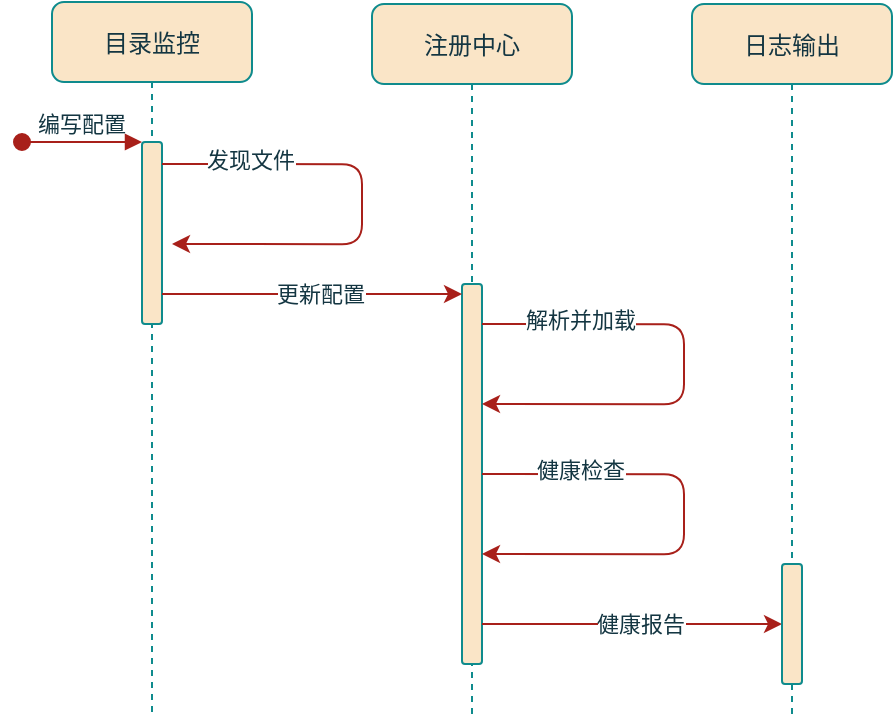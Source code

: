 <mxfile version="20.5.1" type="github">
  <diagram id="kgpKYQtTHZ0yAKxKKP6v" name="Page-1">
    <mxGraphModel dx="740" dy="389" grid="0" gridSize="10" guides="1" tooltips="1" connect="0" arrows="0" fold="1" page="1" pageScale="1" pageWidth="850" pageHeight="1100" background="none" math="0" shadow="0">
      <root>
        <mxCell id="0" />
        <mxCell id="1" parent="0" />
        <mxCell id="3nuBFxr9cyL0pnOWT2aG-1" value="目录监控" style="shape=umlLifeline;perimeter=lifelinePerimeter;container=0;collapsible=0;recursiveResize=0;rounded=1;shadow=0;strokeWidth=1;fillColor=#FAE5C7;strokeColor=#0F8B8D;fontColor=#143642;" parent="1" vertex="1">
          <mxGeometry x="110" y="79" width="100" height="355" as="geometry" />
        </mxCell>
        <mxCell id="3nuBFxr9cyL0pnOWT2aG-5" value="注册中心" style="shape=umlLifeline;perimeter=lifelinePerimeter;container=1;collapsible=0;recursiveResize=0;rounded=1;shadow=0;strokeWidth=1;fillColor=#FAE5C7;strokeColor=#0F8B8D;fontColor=#143642;" parent="1" vertex="1">
          <mxGeometry x="270" y="80" width="100" height="355" as="geometry" />
        </mxCell>
        <mxCell id="3nuBFxr9cyL0pnOWT2aG-6" value="" style="points=[];perimeter=orthogonalPerimeter;rounded=1;shadow=0;strokeWidth=1;fillColor=#FAE5C7;strokeColor=#0F8B8D;fontColor=#143642;" parent="3nuBFxr9cyL0pnOWT2aG-5" vertex="1">
          <mxGeometry x="45" y="140" width="10" height="190" as="geometry" />
        </mxCell>
        <mxCell id="3nuBFxr9cyL0pnOWT2aG-2" value="" style="points=[];perimeter=orthogonalPerimeter;rounded=1;shadow=0;strokeWidth=1;fillColor=#FAE5C7;strokeColor=#0F8B8D;fontColor=#143642;" parent="1" vertex="1">
          <mxGeometry x="155" y="149" width="10" height="91" as="geometry" />
        </mxCell>
        <mxCell id="yaWVrM5PwEbp6hIA1xA8-7" value="" style="endArrow=classic;html=1;rounded=1;shadow=0;labelBackgroundColor=none;strokeColor=#A8201A;strokeWidth=1;fontFamily=Helvetica;fontSize=11;fontColor=#143642;endSize=6;shape=connector;entryX=-0.048;entryY=0.521;entryDx=0;entryDy=0;entryPerimeter=0;" edge="1" parent="1">
          <mxGeometry width="50" height="50" relative="1" as="geometry">
            <mxPoint x="165" y="225" as="sourcePoint" />
            <mxPoint x="315" y="225" as="targetPoint" />
          </mxGeometry>
        </mxCell>
        <mxCell id="yaWVrM5PwEbp6hIA1xA8-10" value="更新配置" style="edgeLabel;html=1;align=center;verticalAlign=middle;resizable=0;points=[];fontSize=11;fontFamily=Helvetica;fontColor=#143642;" vertex="1" connectable="0" parent="yaWVrM5PwEbp6hIA1xA8-7">
          <mxGeometry x="-0.023" relative="1" as="geometry">
            <mxPoint x="5" as="offset" />
          </mxGeometry>
        </mxCell>
        <mxCell id="3nuBFxr9cyL0pnOWT2aG-3" value="编写配置" style="verticalAlign=bottom;startArrow=oval;endArrow=block;startSize=8;shadow=0;strokeWidth=1;labelBackgroundColor=none;strokeColor=#A8201A;fontColor=#143642;rounded=1;" parent="1" target="3nuBFxr9cyL0pnOWT2aG-2" edge="1">
          <mxGeometry relative="1" as="geometry">
            <mxPoint x="95" y="149" as="sourcePoint" />
          </mxGeometry>
        </mxCell>
        <mxCell id="yaWVrM5PwEbp6hIA1xA8-3" value="" style="endArrow=classic;html=1;rounded=1;shadow=0;labelBackgroundColor=none;strokeColor=#A8201A;strokeWidth=1;fontFamily=Helvetica;fontSize=11;fontColor=#143642;endSize=6;shape=connector;exitX=0.995;exitY=0.052;exitDx=0;exitDy=0;exitPerimeter=0;" edge="1" parent="1">
          <mxGeometry width="50" height="50" relative="1" as="geometry">
            <mxPoint x="165" y="160" as="sourcePoint" />
            <mxPoint x="170" y="200" as="targetPoint" />
            <Array as="points">
              <mxPoint x="265" y="160.11" />
              <mxPoint x="265" y="200.11" />
            </Array>
          </mxGeometry>
        </mxCell>
        <mxCell id="yaWVrM5PwEbp6hIA1xA8-5" value="发现文件" style="edgeLabel;html=1;align=center;verticalAlign=middle;resizable=0;points=[];fontSize=11;fontFamily=Helvetica;fontColor=#143642;" vertex="1" connectable="0" parent="yaWVrM5PwEbp6hIA1xA8-3">
          <mxGeometry x="-0.629" y="2" relative="1" as="geometry">
            <mxPoint as="offset" />
          </mxGeometry>
        </mxCell>
        <mxCell id="yaWVrM5PwEbp6hIA1xA8-11" value="" style="endArrow=classic;html=1;rounded=1;shadow=0;labelBackgroundColor=none;strokeColor=#A8201A;strokeWidth=1;fontFamily=Helvetica;fontSize=11;fontColor=#143642;endSize=6;shape=connector;exitX=0.995;exitY=0.052;exitDx=0;exitDy=0;exitPerimeter=0;entryX=1.156;entryY=0.269;entryDx=0;entryDy=0;entryPerimeter=0;" edge="1" parent="1">
          <mxGeometry width="50" height="50" relative="1" as="geometry">
            <mxPoint x="325" y="240" as="sourcePoint" />
            <mxPoint x="325" y="280" as="targetPoint" />
            <Array as="points">
              <mxPoint x="426" y="240.11" />
              <mxPoint x="426" y="280.11" />
            </Array>
          </mxGeometry>
        </mxCell>
        <mxCell id="yaWVrM5PwEbp6hIA1xA8-12" value="解析并加载" style="edgeLabel;html=1;align=center;verticalAlign=middle;resizable=0;points=[];fontSize=11;fontFamily=Helvetica;fontColor=#143642;" vertex="1" connectable="0" parent="yaWVrM5PwEbp6hIA1xA8-11">
          <mxGeometry x="-0.6" y="2" relative="1" as="geometry">
            <mxPoint as="offset" />
          </mxGeometry>
        </mxCell>
        <mxCell id="yaWVrM5PwEbp6hIA1xA8-14" value="" style="endArrow=classic;html=1;rounded=1;shadow=0;labelBackgroundColor=none;strokeColor=#A8201A;strokeWidth=1;fontFamily=Helvetica;fontSize=11;fontColor=#143642;endSize=6;shape=connector;entryX=-0.048;entryY=0.521;entryDx=0;entryDy=0;entryPerimeter=0;" edge="1" parent="1">
          <mxGeometry width="50" height="50" relative="1" as="geometry">
            <mxPoint x="325" y="390" as="sourcePoint" />
            <mxPoint x="475" y="390" as="targetPoint" />
          </mxGeometry>
        </mxCell>
        <mxCell id="yaWVrM5PwEbp6hIA1xA8-15" value="健康报告" style="edgeLabel;html=1;align=center;verticalAlign=middle;resizable=0;points=[];fontSize=11;fontFamily=Helvetica;fontColor=#143642;" vertex="1" connectable="0" parent="yaWVrM5PwEbp6hIA1xA8-14">
          <mxGeometry x="-0.023" relative="1" as="geometry">
            <mxPoint x="5" as="offset" />
          </mxGeometry>
        </mxCell>
        <mxCell id="yaWVrM5PwEbp6hIA1xA8-16" value="" style="endArrow=classic;html=1;rounded=1;shadow=0;labelBackgroundColor=none;strokeColor=#A8201A;strokeWidth=1;fontFamily=Helvetica;fontSize=11;fontColor=#143642;endSize=6;shape=connector;exitX=0.995;exitY=0.052;exitDx=0;exitDy=0;exitPerimeter=0;entryX=1.156;entryY=0.269;entryDx=0;entryDy=0;entryPerimeter=0;" edge="1" parent="1">
          <mxGeometry width="50" height="50" relative="1" as="geometry">
            <mxPoint x="325" y="315" as="sourcePoint" />
            <mxPoint x="325" y="355" as="targetPoint" />
            <Array as="points">
              <mxPoint x="426" y="315.11" />
              <mxPoint x="426" y="355.11" />
            </Array>
          </mxGeometry>
        </mxCell>
        <mxCell id="yaWVrM5PwEbp6hIA1xA8-17" value="健康检查" style="edgeLabel;html=1;align=center;verticalAlign=middle;resizable=0;points=[];fontSize=11;fontFamily=Helvetica;fontColor=#143642;" vertex="1" connectable="0" parent="yaWVrM5PwEbp6hIA1xA8-16">
          <mxGeometry x="-0.6" y="2" relative="1" as="geometry">
            <mxPoint as="offset" />
          </mxGeometry>
        </mxCell>
        <mxCell id="yaWVrM5PwEbp6hIA1xA8-18" value="日志输出" style="shape=umlLifeline;perimeter=lifelinePerimeter;container=1;collapsible=0;recursiveResize=0;rounded=1;shadow=0;strokeWidth=1;fillColor=#FAE5C7;strokeColor=#0F8B8D;fontColor=#143642;" vertex="1" parent="1">
          <mxGeometry x="430" y="80" width="100" height="355" as="geometry" />
        </mxCell>
        <mxCell id="yaWVrM5PwEbp6hIA1xA8-19" value="" style="points=[];perimeter=orthogonalPerimeter;rounded=1;shadow=0;strokeWidth=1;fillColor=#FAE5C7;strokeColor=#0F8B8D;fontColor=#143642;" vertex="1" parent="yaWVrM5PwEbp6hIA1xA8-18">
          <mxGeometry x="45" y="280" width="10" height="60" as="geometry" />
        </mxCell>
      </root>
    </mxGraphModel>
  </diagram>
</mxfile>
